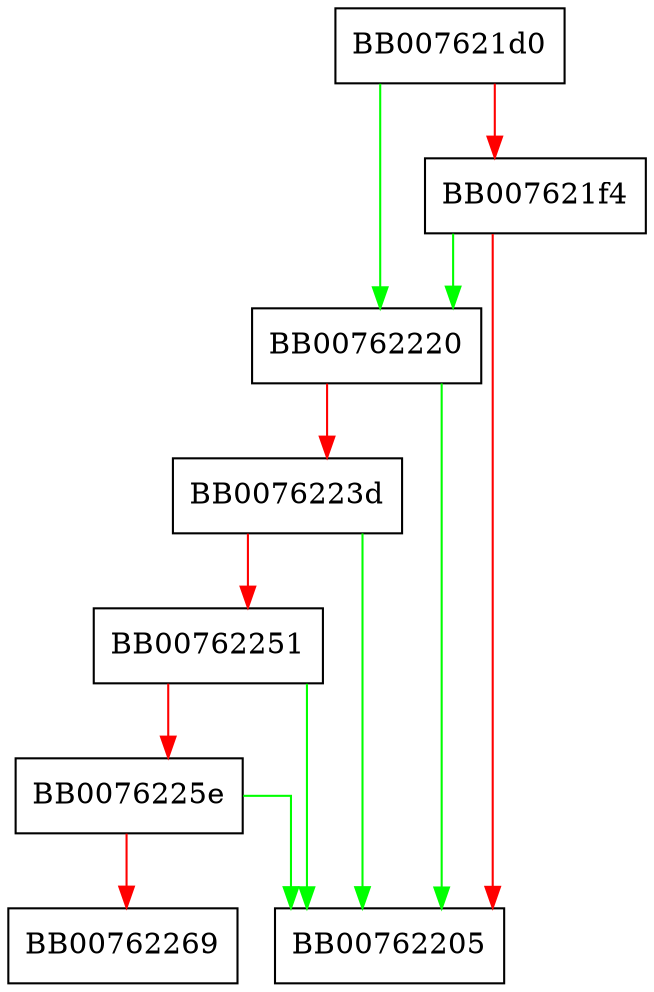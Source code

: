 digraph get_rsa_payload_c8 {
  node [shape="box"];
  graph [splines=ortho];
  BB007621d0 -> BB00762220 [color="green"];
  BB007621d0 -> BB007621f4 [color="red"];
  BB007621f4 -> BB00762220 [color="green"];
  BB007621f4 -> BB00762205 [color="red"];
  BB00762220 -> BB00762205 [color="green"];
  BB00762220 -> BB0076223d [color="red"];
  BB0076223d -> BB00762205 [color="green"];
  BB0076223d -> BB00762251 [color="red"];
  BB00762251 -> BB00762205 [color="green"];
  BB00762251 -> BB0076225e [color="red"];
  BB0076225e -> BB00762205 [color="green"];
  BB0076225e -> BB00762269 [color="red"];
}